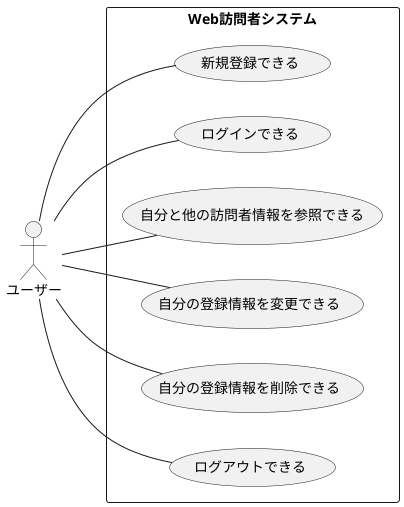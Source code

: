 @startuml 
left to right direction

actor ユーザー

rectangle "Web訪問者システム" {
  ユーザー -- (新規登録できる)
  ユーザー -- (ログインできる)
  ユーザー -- (自分と他の訪問者情報を参照できる)
  ユーザー -- (自分の登録情報を変更できる)
  ユーザー -- (自分の登録情報を削除できる)
  ユーザー -- (ログアウトできる)
}

@enduml
